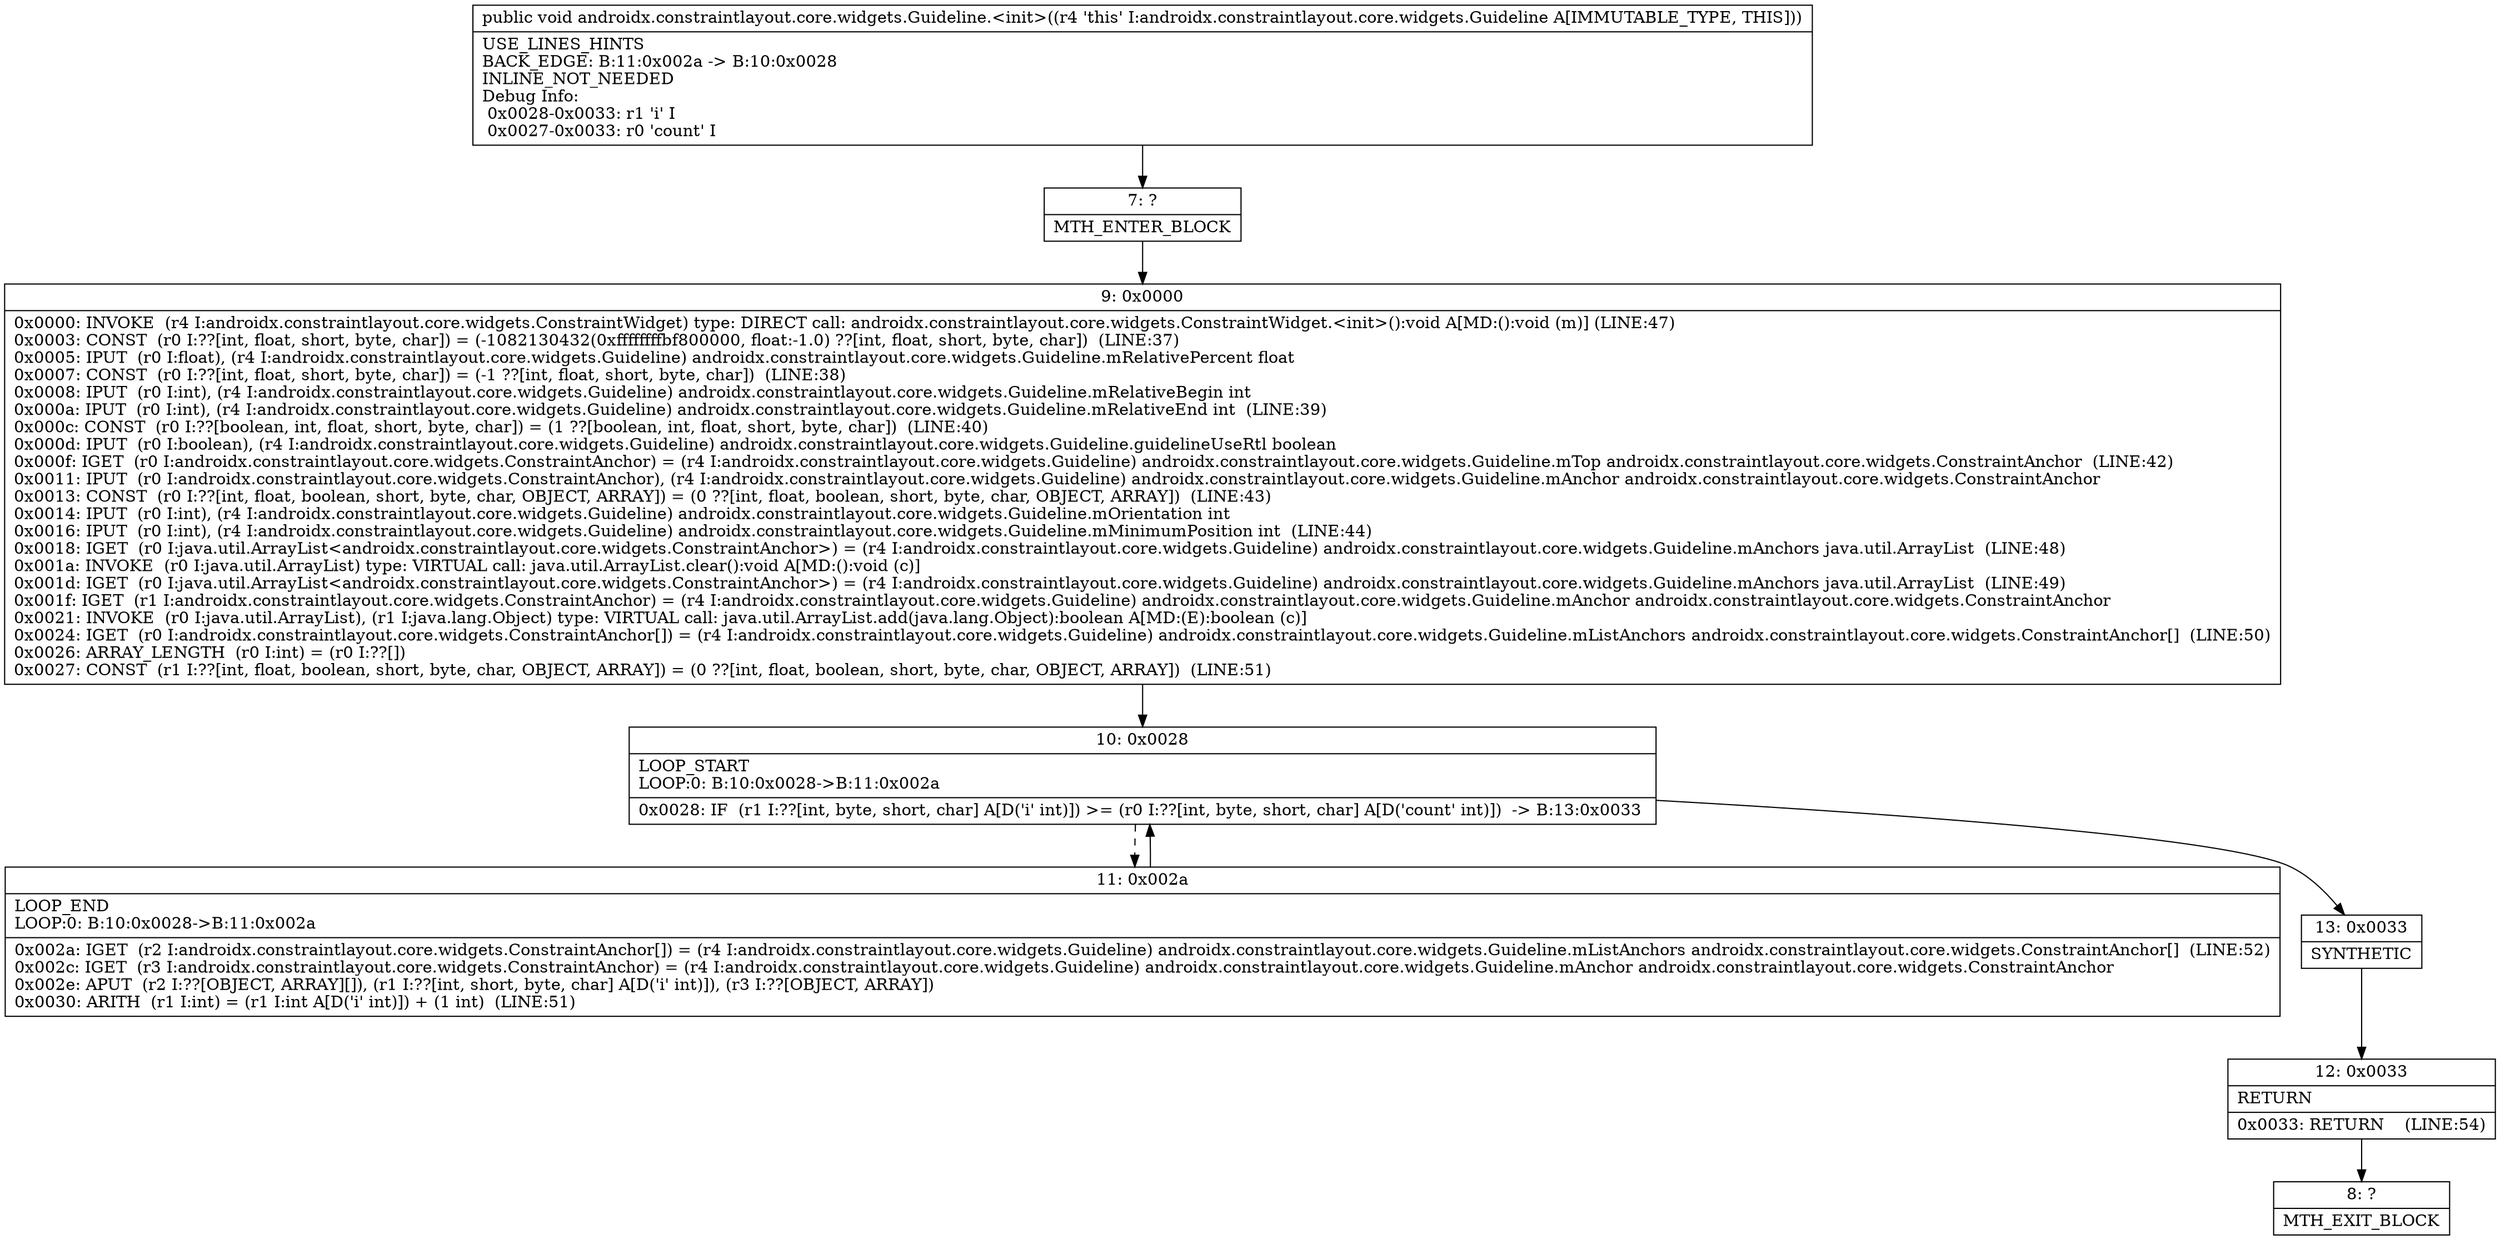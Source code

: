 digraph "CFG forandroidx.constraintlayout.core.widgets.Guideline.\<init\>()V" {
Node_7 [shape=record,label="{7\:\ ?|MTH_ENTER_BLOCK\l}"];
Node_9 [shape=record,label="{9\:\ 0x0000|0x0000: INVOKE  (r4 I:androidx.constraintlayout.core.widgets.ConstraintWidget) type: DIRECT call: androidx.constraintlayout.core.widgets.ConstraintWidget.\<init\>():void A[MD:():void (m)] (LINE:47)\l0x0003: CONST  (r0 I:??[int, float, short, byte, char]) = (\-1082130432(0xffffffffbf800000, float:\-1.0) ??[int, float, short, byte, char])  (LINE:37)\l0x0005: IPUT  (r0 I:float), (r4 I:androidx.constraintlayout.core.widgets.Guideline) androidx.constraintlayout.core.widgets.Guideline.mRelativePercent float \l0x0007: CONST  (r0 I:??[int, float, short, byte, char]) = (\-1 ??[int, float, short, byte, char])  (LINE:38)\l0x0008: IPUT  (r0 I:int), (r4 I:androidx.constraintlayout.core.widgets.Guideline) androidx.constraintlayout.core.widgets.Guideline.mRelativeBegin int \l0x000a: IPUT  (r0 I:int), (r4 I:androidx.constraintlayout.core.widgets.Guideline) androidx.constraintlayout.core.widgets.Guideline.mRelativeEnd int  (LINE:39)\l0x000c: CONST  (r0 I:??[boolean, int, float, short, byte, char]) = (1 ??[boolean, int, float, short, byte, char])  (LINE:40)\l0x000d: IPUT  (r0 I:boolean), (r4 I:androidx.constraintlayout.core.widgets.Guideline) androidx.constraintlayout.core.widgets.Guideline.guidelineUseRtl boolean \l0x000f: IGET  (r0 I:androidx.constraintlayout.core.widgets.ConstraintAnchor) = (r4 I:androidx.constraintlayout.core.widgets.Guideline) androidx.constraintlayout.core.widgets.Guideline.mTop androidx.constraintlayout.core.widgets.ConstraintAnchor  (LINE:42)\l0x0011: IPUT  (r0 I:androidx.constraintlayout.core.widgets.ConstraintAnchor), (r4 I:androidx.constraintlayout.core.widgets.Guideline) androidx.constraintlayout.core.widgets.Guideline.mAnchor androidx.constraintlayout.core.widgets.ConstraintAnchor \l0x0013: CONST  (r0 I:??[int, float, boolean, short, byte, char, OBJECT, ARRAY]) = (0 ??[int, float, boolean, short, byte, char, OBJECT, ARRAY])  (LINE:43)\l0x0014: IPUT  (r0 I:int), (r4 I:androidx.constraintlayout.core.widgets.Guideline) androidx.constraintlayout.core.widgets.Guideline.mOrientation int \l0x0016: IPUT  (r0 I:int), (r4 I:androidx.constraintlayout.core.widgets.Guideline) androidx.constraintlayout.core.widgets.Guideline.mMinimumPosition int  (LINE:44)\l0x0018: IGET  (r0 I:java.util.ArrayList\<androidx.constraintlayout.core.widgets.ConstraintAnchor\>) = (r4 I:androidx.constraintlayout.core.widgets.Guideline) androidx.constraintlayout.core.widgets.Guideline.mAnchors java.util.ArrayList  (LINE:48)\l0x001a: INVOKE  (r0 I:java.util.ArrayList) type: VIRTUAL call: java.util.ArrayList.clear():void A[MD:():void (c)]\l0x001d: IGET  (r0 I:java.util.ArrayList\<androidx.constraintlayout.core.widgets.ConstraintAnchor\>) = (r4 I:androidx.constraintlayout.core.widgets.Guideline) androidx.constraintlayout.core.widgets.Guideline.mAnchors java.util.ArrayList  (LINE:49)\l0x001f: IGET  (r1 I:androidx.constraintlayout.core.widgets.ConstraintAnchor) = (r4 I:androidx.constraintlayout.core.widgets.Guideline) androidx.constraintlayout.core.widgets.Guideline.mAnchor androidx.constraintlayout.core.widgets.ConstraintAnchor \l0x0021: INVOKE  (r0 I:java.util.ArrayList), (r1 I:java.lang.Object) type: VIRTUAL call: java.util.ArrayList.add(java.lang.Object):boolean A[MD:(E):boolean (c)]\l0x0024: IGET  (r0 I:androidx.constraintlayout.core.widgets.ConstraintAnchor[]) = (r4 I:androidx.constraintlayout.core.widgets.Guideline) androidx.constraintlayout.core.widgets.Guideline.mListAnchors androidx.constraintlayout.core.widgets.ConstraintAnchor[]  (LINE:50)\l0x0026: ARRAY_LENGTH  (r0 I:int) = (r0 I:??[]) \l0x0027: CONST  (r1 I:??[int, float, boolean, short, byte, char, OBJECT, ARRAY]) = (0 ??[int, float, boolean, short, byte, char, OBJECT, ARRAY])  (LINE:51)\l}"];
Node_10 [shape=record,label="{10\:\ 0x0028|LOOP_START\lLOOP:0: B:10:0x0028\-\>B:11:0x002a\l|0x0028: IF  (r1 I:??[int, byte, short, char] A[D('i' int)]) \>= (r0 I:??[int, byte, short, char] A[D('count' int)])  \-\> B:13:0x0033 \l}"];
Node_11 [shape=record,label="{11\:\ 0x002a|LOOP_END\lLOOP:0: B:10:0x0028\-\>B:11:0x002a\l|0x002a: IGET  (r2 I:androidx.constraintlayout.core.widgets.ConstraintAnchor[]) = (r4 I:androidx.constraintlayout.core.widgets.Guideline) androidx.constraintlayout.core.widgets.Guideline.mListAnchors androidx.constraintlayout.core.widgets.ConstraintAnchor[]  (LINE:52)\l0x002c: IGET  (r3 I:androidx.constraintlayout.core.widgets.ConstraintAnchor) = (r4 I:androidx.constraintlayout.core.widgets.Guideline) androidx.constraintlayout.core.widgets.Guideline.mAnchor androidx.constraintlayout.core.widgets.ConstraintAnchor \l0x002e: APUT  (r2 I:??[OBJECT, ARRAY][]), (r1 I:??[int, short, byte, char] A[D('i' int)]), (r3 I:??[OBJECT, ARRAY]) \l0x0030: ARITH  (r1 I:int) = (r1 I:int A[D('i' int)]) + (1 int)  (LINE:51)\l}"];
Node_13 [shape=record,label="{13\:\ 0x0033|SYNTHETIC\l}"];
Node_12 [shape=record,label="{12\:\ 0x0033|RETURN\l|0x0033: RETURN    (LINE:54)\l}"];
Node_8 [shape=record,label="{8\:\ ?|MTH_EXIT_BLOCK\l}"];
MethodNode[shape=record,label="{public void androidx.constraintlayout.core.widgets.Guideline.\<init\>((r4 'this' I:androidx.constraintlayout.core.widgets.Guideline A[IMMUTABLE_TYPE, THIS]))  | USE_LINES_HINTS\lBACK_EDGE: B:11:0x002a \-\> B:10:0x0028\lINLINE_NOT_NEEDED\lDebug Info:\l  0x0028\-0x0033: r1 'i' I\l  0x0027\-0x0033: r0 'count' I\l}"];
MethodNode -> Node_7;Node_7 -> Node_9;
Node_9 -> Node_10;
Node_10 -> Node_11[style=dashed];
Node_10 -> Node_13;
Node_11 -> Node_10;
Node_13 -> Node_12;
Node_12 -> Node_8;
}

